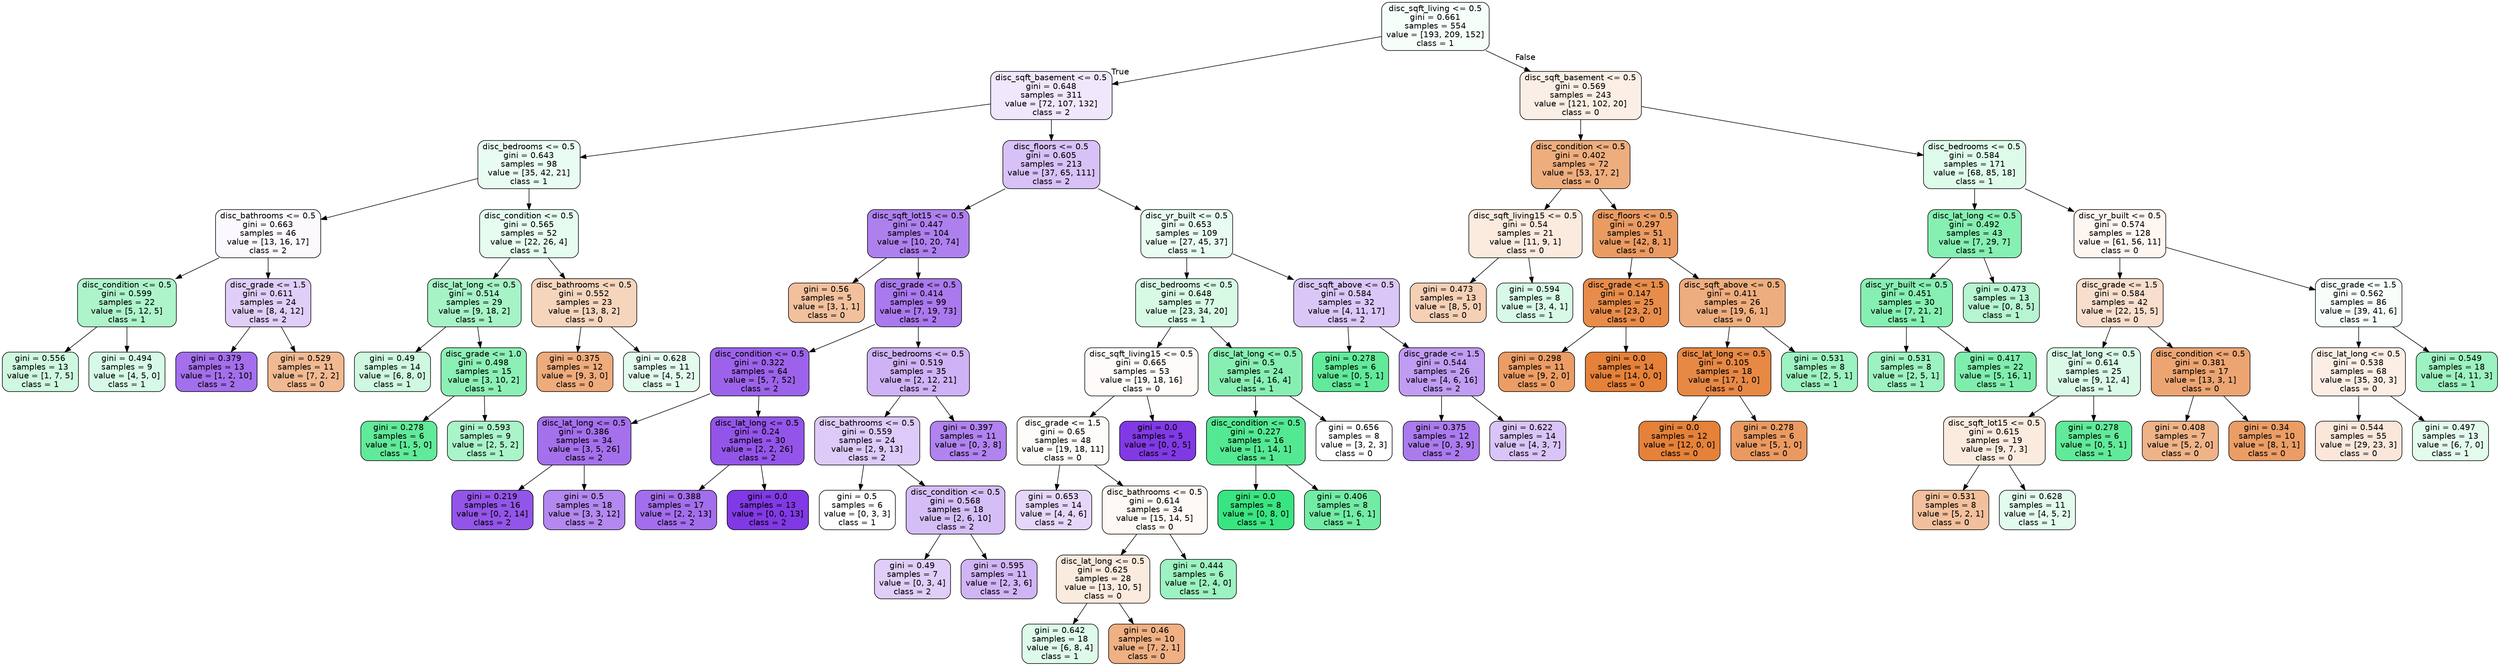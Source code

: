 digraph Tree {
node [shape=box, style="filled, rounded", color="black", fontname=helvetica] ;
edge [fontname=helvetica] ;
0 [label="disc_sqft_living <= 0.5\ngini = 0.661\nsamples = 554\nvalue = [193, 209, 152]\nclass = 1", fillcolor="#f6fef9"] ;
1 [label="disc_sqft_basement <= 0.5\ngini = 0.648\nsamples = 311\nvalue = [72, 107, 132]\nclass = 2", fillcolor="#f0e7fc"] ;
0 -> 1 [labeldistance=2.5, labelangle=45, headlabel="True"] ;
2 [label="disc_bedrooms <= 0.5\ngini = 0.643\nsamples = 98\nvalue = [35, 42, 21]\nclass = 1", fillcolor="#e9fcf1"] ;
1 -> 2 ;
3 [label="disc_bathrooms <= 0.5\ngini = 0.663\nsamples = 46\nvalue = [13, 16, 17]\nclass = 2", fillcolor="#fbf8fe"] ;
2 -> 3 ;
4 [label="disc_condition <= 0.5\ngini = 0.599\nsamples = 22\nvalue = [5, 12, 5]\nclass = 1", fillcolor="#adf4cb"] ;
3 -> 4 ;
5 [label="gini = 0.556\nsamples = 13\nvalue = [1, 7, 5]\nclass = 1", fillcolor="#cef8e0"] ;
4 -> 5 ;
6 [label="gini = 0.494\nsamples = 9\nvalue = [4, 5, 0]\nclass = 1", fillcolor="#d7fae6"] ;
4 -> 6 ;
7 [label="disc_grade <= 1.5\ngini = 0.611\nsamples = 24\nvalue = [8, 4, 12]\nclass = 2", fillcolor="#e0cef8"] ;
3 -> 7 ;
8 [label="gini = 0.379\nsamples = 13\nvalue = [1, 2, 10]\nclass = 2", fillcolor="#a36fec"] ;
7 -> 8 ;
9 [label="gini = 0.529\nsamples = 11\nvalue = [7, 2, 2]\nclass = 0", fillcolor="#f1b991"] ;
7 -> 9 ;
10 [label="disc_condition <= 0.5\ngini = 0.565\nsamples = 52\nvalue = [22, 26, 4]\nclass = 1", fillcolor="#e5fcee"] ;
2 -> 10 ;
11 [label="disc_lat_long <= 0.5\ngini = 0.514\nsamples = 29\nvalue = [9, 18, 2]\nclass = 1", fillcolor="#a6f3c6"] ;
10 -> 11 ;
12 [label="gini = 0.49\nsamples = 14\nvalue = [6, 8, 0]\nclass = 1", fillcolor="#cef8e0"] ;
11 -> 12 ;
13 [label="disc_grade <= 1.0\ngini = 0.498\nsamples = 15\nvalue = [3, 10, 2]\nclass = 1", fillcolor="#8cf0b6"] ;
11 -> 13 ;
14 [label="gini = 0.278\nsamples = 6\nvalue = [1, 5, 0]\nclass = 1", fillcolor="#61ea9a"] ;
13 -> 14 ;
15 [label="gini = 0.593\nsamples = 9\nvalue = [2, 5, 2]\nclass = 1", fillcolor="#aaf4c9"] ;
13 -> 15 ;
16 [label="disc_bathrooms <= 0.5\ngini = 0.552\nsamples = 23\nvalue = [13, 8, 2]\nclass = 0", fillcolor="#f6d5bd"] ;
10 -> 16 ;
17 [label="gini = 0.375\nsamples = 12\nvalue = [9, 3, 0]\nclass = 0", fillcolor="#eeab7b"] ;
16 -> 17 ;
18 [label="gini = 0.628\nsamples = 11\nvalue = [4, 5, 2]\nclass = 1", fillcolor="#e3fbed"] ;
16 -> 18 ;
19 [label="disc_floors <= 0.5\ngini = 0.605\nsamples = 213\nvalue = [37, 65, 111]\nclass = 2", fillcolor="#d8c1f7"] ;
1 -> 19 ;
20 [label="disc_sqft_lot15 <= 0.5\ngini = 0.447\nsamples = 104\nvalue = [10, 20, 74]\nclass = 2", fillcolor="#ae80ee"] ;
19 -> 20 ;
21 [label="gini = 0.56\nsamples = 5\nvalue = [3, 1, 1]\nclass = 0", fillcolor="#f2c09c"] ;
20 -> 21 ;
22 [label="disc_grade <= 0.5\ngini = 0.414\nsamples = 99\nvalue = [7, 19, 73]\nclass = 2", fillcolor="#aa79ed"] ;
20 -> 22 ;
23 [label="disc_condition <= 0.5\ngini = 0.322\nsamples = 64\nvalue = [5, 7, 52]\nclass = 2", fillcolor="#9c63ea"] ;
22 -> 23 ;
24 [label="disc_lat_long <= 0.5\ngini = 0.386\nsamples = 34\nvalue = [3, 5, 26]\nclass = 2", fillcolor="#a470ec"] ;
23 -> 24 ;
25 [label="gini = 0.219\nsamples = 16\nvalue = [0, 2, 14]\nclass = 2", fillcolor="#9355e9"] ;
24 -> 25 ;
26 [label="gini = 0.5\nsamples = 18\nvalue = [3, 3, 12]\nclass = 2", fillcolor="#b388ef"] ;
24 -> 26 ;
27 [label="disc_lat_long <= 0.5\ngini = 0.24\nsamples = 30\nvalue = [2, 2, 26]\nclass = 2", fillcolor="#9355e9"] ;
23 -> 27 ;
28 [label="gini = 0.388\nsamples = 17\nvalue = [2, 2, 13]\nclass = 2", fillcolor="#a36eec"] ;
27 -> 28 ;
29 [label="gini = 0.0\nsamples = 13\nvalue = [0, 0, 13]\nclass = 2", fillcolor="#8139e5"] ;
27 -> 29 ;
30 [label="disc_bedrooms <= 0.5\ngini = 0.519\nsamples = 35\nvalue = [2, 12, 21]\nclass = 2", fillcolor="#ceb2f5"] ;
22 -> 30 ;
31 [label="disc_bathrooms <= 0.5\ngini = 0.559\nsamples = 24\nvalue = [2, 9, 13]\nclass = 2", fillcolor="#ddcaf8"] ;
30 -> 31 ;
32 [label="gini = 0.5\nsamples = 6\nvalue = [0, 3, 3]\nclass = 1", fillcolor="#ffffff"] ;
31 -> 32 ;
33 [label="disc_condition <= 0.5\ngini = 0.568\nsamples = 18\nvalue = [2, 6, 10]\nclass = 2", fillcolor="#d5bdf6"] ;
31 -> 33 ;
34 [label="gini = 0.49\nsamples = 7\nvalue = [0, 3, 4]\nclass = 2", fillcolor="#e0cef8"] ;
33 -> 34 ;
35 [label="gini = 0.595\nsamples = 11\nvalue = [2, 3, 6]\nclass = 2", fillcolor="#d0b5f5"] ;
33 -> 35 ;
36 [label="gini = 0.397\nsamples = 11\nvalue = [0, 3, 8]\nclass = 2", fillcolor="#b083ef"] ;
30 -> 36 ;
37 [label="disc_yr_built <= 0.5\ngini = 0.653\nsamples = 109\nvalue = [27, 45, 37]\nclass = 1", fillcolor="#e9fcf1"] ;
19 -> 37 ;
38 [label="disc_bedrooms <= 0.5\ngini = 0.648\nsamples = 77\nvalue = [23, 34, 20]\nclass = 1", fillcolor="#d7fae5"] ;
37 -> 38 ;
39 [label="disc_sqft_living15 <= 0.5\ngini = 0.665\nsamples = 53\nvalue = [19, 18, 16]\nclass = 0", fillcolor="#fefbf9"] ;
38 -> 39 ;
40 [label="disc_grade <= 1.5\ngini = 0.65\nsamples = 48\nvalue = [19, 18, 11]\nclass = 0", fillcolor="#fefbf8"] ;
39 -> 40 ;
41 [label="gini = 0.653\nsamples = 14\nvalue = [4, 4, 6]\nclass = 2", fillcolor="#e6d7fa"] ;
40 -> 41 ;
42 [label="disc_bathrooms <= 0.5\ngini = 0.614\nsamples = 34\nvalue = [15, 14, 5]\nclass = 0", fillcolor="#fef9f5"] ;
40 -> 42 ;
43 [label="disc_lat_long <= 0.5\ngini = 0.625\nsamples = 28\nvalue = [13, 10, 5]\nclass = 0", fillcolor="#fbeade"] ;
42 -> 43 ;
44 [label="gini = 0.642\nsamples = 18\nvalue = [6, 8, 4]\nclass = 1", fillcolor="#defbea"] ;
43 -> 44 ;
45 [label="gini = 0.46\nsamples = 10\nvalue = [7, 2, 1]\nclass = 0", fillcolor="#efb083"] ;
43 -> 45 ;
46 [label="gini = 0.444\nsamples = 6\nvalue = [2, 4, 0]\nclass = 1", fillcolor="#9cf2c0"] ;
42 -> 46 ;
47 [label="gini = 0.0\nsamples = 5\nvalue = [0, 0, 5]\nclass = 2", fillcolor="#8139e5"] ;
39 -> 47 ;
48 [label="disc_lat_long <= 0.5\ngini = 0.5\nsamples = 24\nvalue = [4, 16, 4]\nclass = 1", fillcolor="#88efb3"] ;
38 -> 48 ;
49 [label="disc_condition <= 0.5\ngini = 0.227\nsamples = 16\nvalue = [1, 14, 1]\nclass = 1", fillcolor="#53e892"] ;
48 -> 49 ;
50 [label="gini = 0.0\nsamples = 8\nvalue = [0, 8, 0]\nclass = 1", fillcolor="#39e581"] ;
49 -> 50 ;
51 [label="gini = 0.406\nsamples = 8\nvalue = [1, 6, 1]\nclass = 1", fillcolor="#72eca5"] ;
49 -> 51 ;
52 [label="gini = 0.656\nsamples = 8\nvalue = [3, 2, 3]\nclass = 0", fillcolor="#ffffff"] ;
48 -> 52 ;
53 [label="disc_sqft_above <= 0.5\ngini = 0.584\nsamples = 32\nvalue = [4, 11, 17]\nclass = 2", fillcolor="#dbc6f8"] ;
37 -> 53 ;
54 [label="gini = 0.278\nsamples = 6\nvalue = [0, 5, 1]\nclass = 1", fillcolor="#61ea9a"] ;
53 -> 54 ;
55 [label="disc_grade <= 1.5\ngini = 0.544\nsamples = 26\nvalue = [4, 6, 16]\nclass = 2", fillcolor="#c09cf2"] ;
53 -> 55 ;
56 [label="gini = 0.375\nsamples = 12\nvalue = [0, 3, 9]\nclass = 2", fillcolor="#ab7bee"] ;
55 -> 56 ;
57 [label="gini = 0.622\nsamples = 14\nvalue = [4, 3, 7]\nclass = 2", fillcolor="#d9c4f7"] ;
55 -> 57 ;
58 [label="disc_sqft_basement <= 0.5\ngini = 0.569\nsamples = 243\nvalue = [121, 102, 20]\nclass = 0", fillcolor="#fbeee4"] ;
0 -> 58 [labeldistance=2.5, labelangle=-45, headlabel="False"] ;
59 [label="disc_condition <= 0.5\ngini = 0.402\nsamples = 72\nvalue = [53, 17, 2]\nclass = 0", fillcolor="#eead7d"] ;
58 -> 59 ;
60 [label="disc_sqft_living15 <= 0.5\ngini = 0.54\nsamples = 21\nvalue = [11, 9, 1]\nclass = 0", fillcolor="#fbeade"] ;
59 -> 60 ;
61 [label="gini = 0.473\nsamples = 13\nvalue = [8, 5, 0]\nclass = 0", fillcolor="#f5d0b5"] ;
60 -> 61 ;
62 [label="gini = 0.594\nsamples = 8\nvalue = [3, 4, 1]\nclass = 1", fillcolor="#d7fae6"] ;
60 -> 62 ;
63 [label="disc_floors <= 0.5\ngini = 0.297\nsamples = 51\nvalue = [42, 8, 1]\nclass = 0", fillcolor="#ea9b62"] ;
59 -> 63 ;
64 [label="disc_grade <= 1.5\ngini = 0.147\nsamples = 25\nvalue = [23, 2, 0]\nclass = 0", fillcolor="#e78c4a"] ;
63 -> 64 ;
65 [label="gini = 0.298\nsamples = 11\nvalue = [9, 2, 0]\nclass = 0", fillcolor="#eb9d65"] ;
64 -> 65 ;
66 [label="gini = 0.0\nsamples = 14\nvalue = [14, 0, 0]\nclass = 0", fillcolor="#e58139"] ;
64 -> 66 ;
67 [label="disc_sqft_above <= 0.5\ngini = 0.411\nsamples = 26\nvalue = [19, 6, 1]\nclass = 0", fillcolor="#eead7e"] ;
63 -> 67 ;
68 [label="disc_lat_long <= 0.5\ngini = 0.105\nsamples = 18\nvalue = [17, 1, 0]\nclass = 0", fillcolor="#e78845"] ;
67 -> 68 ;
69 [label="gini = 0.0\nsamples = 12\nvalue = [12, 0, 0]\nclass = 0", fillcolor="#e58139"] ;
68 -> 69 ;
70 [label="gini = 0.278\nsamples = 6\nvalue = [5, 1, 0]\nclass = 0", fillcolor="#ea9a61"] ;
68 -> 70 ;
71 [label="gini = 0.531\nsamples = 8\nvalue = [2, 5, 1]\nclass = 1", fillcolor="#9cf2c0"] ;
67 -> 71 ;
72 [label="disc_bedrooms <= 0.5\ngini = 0.584\nsamples = 171\nvalue = [68, 85, 18]\nclass = 1", fillcolor="#defbea"] ;
58 -> 72 ;
73 [label="disc_lat_long <= 0.5\ngini = 0.492\nsamples = 43\nvalue = [7, 29, 7]\nclass = 1", fillcolor="#86efb2"] ;
72 -> 73 ;
74 [label="disc_yr_built <= 0.5\ngini = 0.451\nsamples = 30\nvalue = [7, 21, 2]\nclass = 1", fillcolor="#86efb2"] ;
73 -> 74 ;
75 [label="gini = 0.531\nsamples = 8\nvalue = [2, 5, 1]\nclass = 1", fillcolor="#9cf2c0"] ;
74 -> 75 ;
76 [label="gini = 0.417\nsamples = 22\nvalue = [5, 16, 1]\nclass = 1", fillcolor="#7feead"] ;
74 -> 76 ;
77 [label="gini = 0.473\nsamples = 13\nvalue = [0, 8, 5]\nclass = 1", fillcolor="#b5f5d0"] ;
73 -> 77 ;
78 [label="disc_yr_built <= 0.5\ngini = 0.574\nsamples = 128\nvalue = [61, 56, 11]\nclass = 0", fillcolor="#fdf6f1"] ;
72 -> 78 ;
79 [label="disc_grade <= 1.5\ngini = 0.584\nsamples = 42\nvalue = [22, 15, 5]\nclass = 0", fillcolor="#f8decc"] ;
78 -> 79 ;
80 [label="disc_lat_long <= 0.5\ngini = 0.614\nsamples = 25\nvalue = [9, 12, 4]\nclass = 1", fillcolor="#dafae7"] ;
79 -> 80 ;
81 [label="disc_sqft_lot15 <= 0.5\ngini = 0.615\nsamples = 19\nvalue = [9, 7, 3]\nclass = 0", fillcolor="#fbeade"] ;
80 -> 81 ;
82 [label="gini = 0.531\nsamples = 8\nvalue = [5, 2, 1]\nclass = 0", fillcolor="#f2c09c"] ;
81 -> 82 ;
83 [label="gini = 0.628\nsamples = 11\nvalue = [4, 5, 2]\nclass = 1", fillcolor="#e3fbed"] ;
81 -> 83 ;
84 [label="gini = 0.278\nsamples = 6\nvalue = [0, 5, 1]\nclass = 1", fillcolor="#61ea9a"] ;
80 -> 84 ;
85 [label="disc_condition <= 0.5\ngini = 0.381\nsamples = 17\nvalue = [13, 3, 1]\nclass = 0", fillcolor="#eca572"] ;
79 -> 85 ;
86 [label="gini = 0.408\nsamples = 7\nvalue = [5, 2, 0]\nclass = 0", fillcolor="#efb388"] ;
85 -> 86 ;
87 [label="gini = 0.34\nsamples = 10\nvalue = [8, 1, 1]\nclass = 0", fillcolor="#eb9d65"] ;
85 -> 87 ;
88 [label="disc_grade <= 1.5\ngini = 0.562\nsamples = 86\nvalue = [39, 41, 6]\nclass = 1", fillcolor="#f7fefa"] ;
78 -> 88 ;
89 [label="disc_lat_long <= 0.5\ngini = 0.538\nsamples = 68\nvalue = [35, 30, 3]\nclass = 0", fillcolor="#fceee5"] ;
88 -> 89 ;
90 [label="gini = 0.544\nsamples = 55\nvalue = [29, 23, 3]\nclass = 0", fillcolor="#fae7da"] ;
89 -> 90 ;
91 [label="gini = 0.497\nsamples = 13\nvalue = [6, 7, 0]\nclass = 1", fillcolor="#e3fbed"] ;
89 -> 91 ;
92 [label="gini = 0.549\nsamples = 18\nvalue = [4, 11, 3]\nclass = 1", fillcolor="#9cf2c0"] ;
88 -> 92 ;
}
